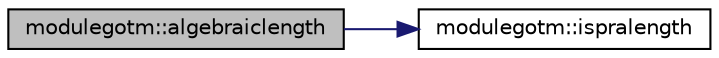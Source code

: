 digraph "modulegotm::algebraiclength"
{
 // LATEX_PDF_SIZE
  edge [fontname="Helvetica",fontsize="10",labelfontname="Helvetica",labelfontsize="10"];
  node [fontname="Helvetica",fontsize="10",shape=record];
  rankdir="LR";
  Node1 [label="modulegotm::algebraiclength",height=0.2,width=0.4,color="black", fillcolor="grey75", style="filled", fontcolor="black",tooltip=" "];
  Node1 -> Node2 [color="midnightblue",fontsize="10",style="solid",fontname="Helvetica"];
  Node2 [label="modulegotm::ispralength",height=0.2,width=0.4,color="black", fillcolor="white", style="filled",URL="$namespacemodulegotm.html#a8afda9608a508419c6574b11765db424",tooltip=" "];
}
